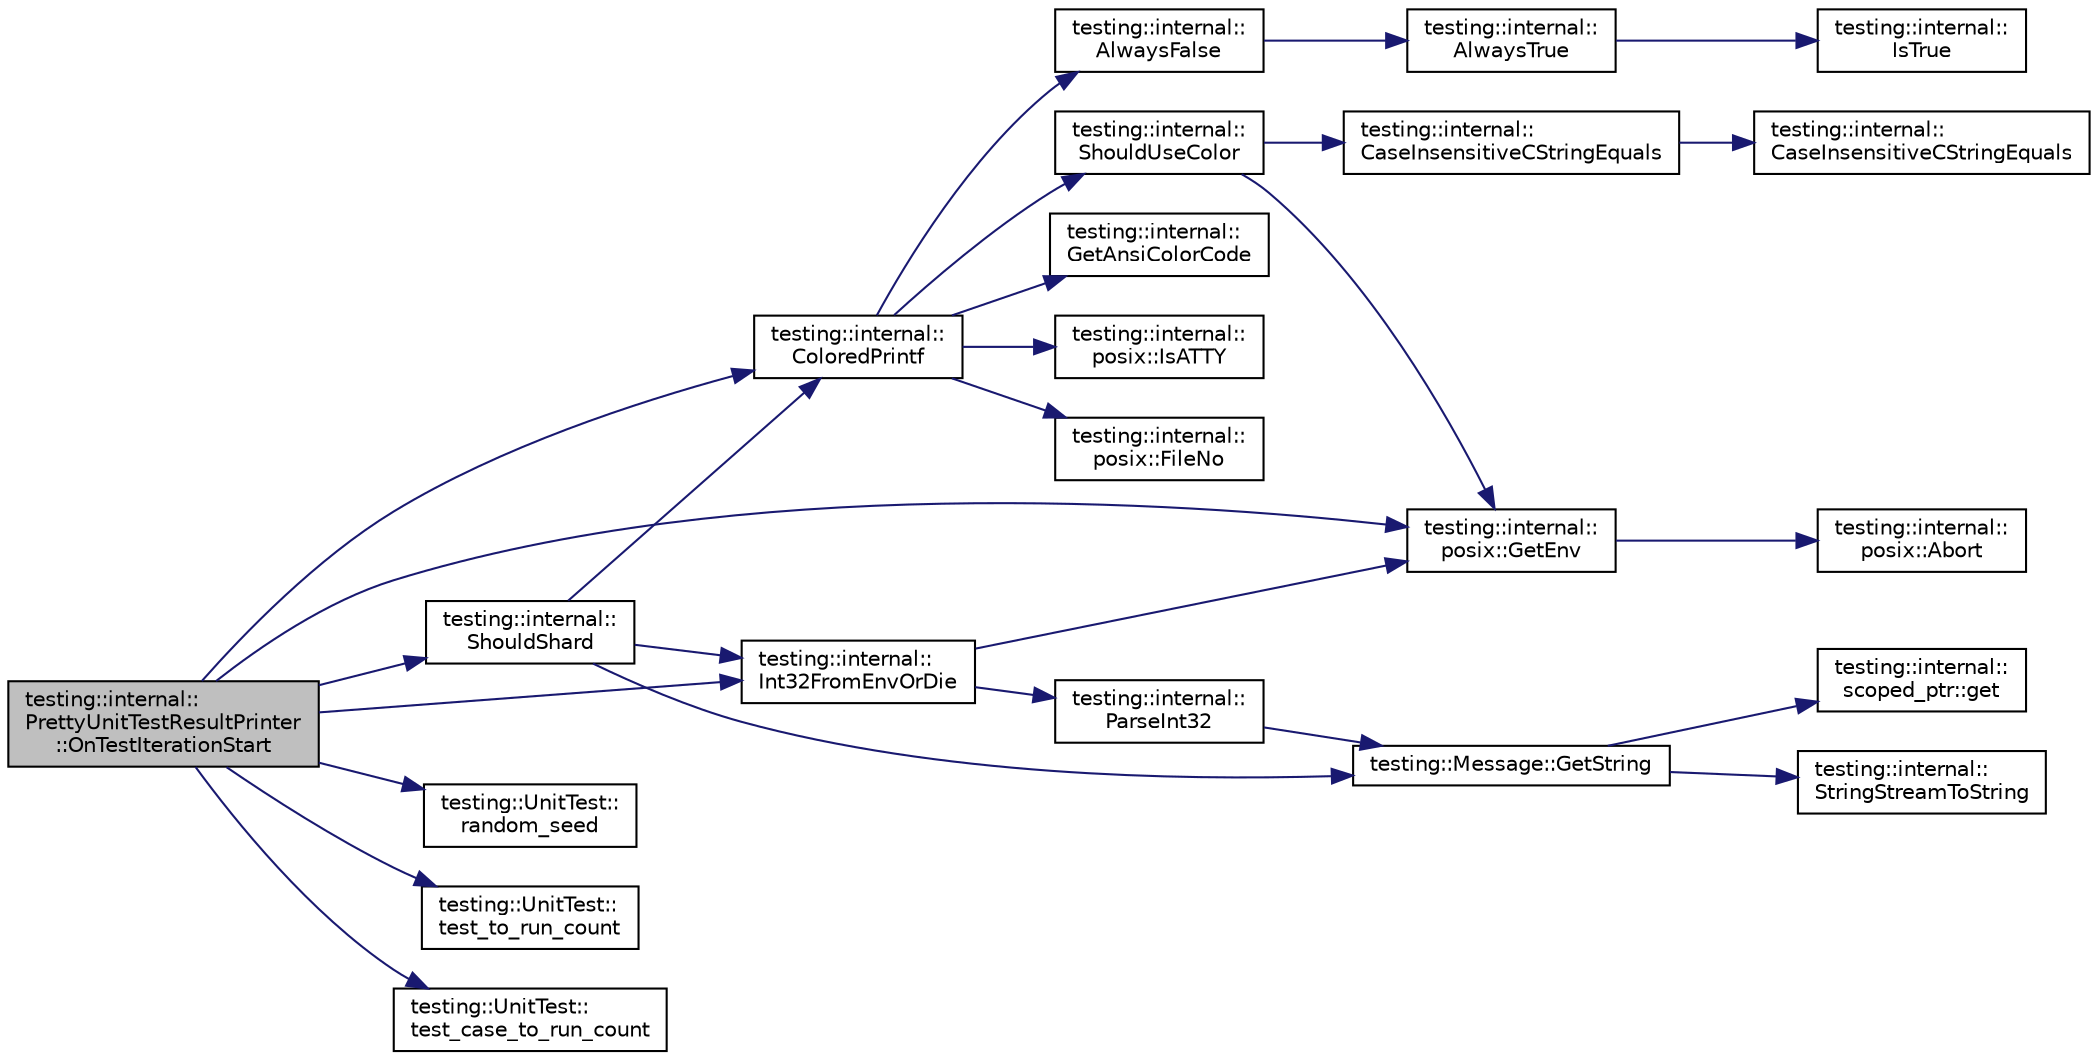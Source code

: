 digraph "testing::internal::PrettyUnitTestResultPrinter::OnTestIterationStart"
{
  edge [fontname="Helvetica",fontsize="10",labelfontname="Helvetica",labelfontsize="10"];
  node [fontname="Helvetica",fontsize="10",shape=record];
  rankdir="LR";
  Node124 [label="testing::internal::\lPrettyUnitTestResultPrinter\l::OnTestIterationStart",height=0.2,width=0.4,color="black", fillcolor="grey75", style="filled", fontcolor="black"];
  Node124 -> Node125 [color="midnightblue",fontsize="10",style="solid",fontname="Helvetica"];
  Node125 [label="testing::internal::\lColoredPrintf",height=0.2,width=0.4,color="black", fillcolor="white", style="filled",URL="$d0/da7/namespacetesting_1_1internal.html#adef3055706176001364e54eb73a87e31"];
  Node125 -> Node126 [color="midnightblue",fontsize="10",style="solid",fontname="Helvetica"];
  Node126 [label="testing::internal::\lAlwaysFalse",height=0.2,width=0.4,color="black", fillcolor="white", style="filled",URL="$d0/da7/namespacetesting_1_1internal.html#a4b24c851ab13569b1b15b3d259b60d2e"];
  Node126 -> Node127 [color="midnightblue",fontsize="10",style="solid",fontname="Helvetica"];
  Node127 [label="testing::internal::\lAlwaysTrue",height=0.2,width=0.4,color="black", fillcolor="white", style="filled",URL="$d0/da7/namespacetesting_1_1internal.html#a922c9da63cd4bf94fc473b9ecac76414"];
  Node127 -> Node128 [color="midnightblue",fontsize="10",style="solid",fontname="Helvetica"];
  Node128 [label="testing::internal::\lIsTrue",height=0.2,width=0.4,color="black", fillcolor="white", style="filled",URL="$d0/da7/namespacetesting_1_1internal.html#a527b9bcc13669b9a16400c8514266254"];
  Node125 -> Node129 [color="midnightblue",fontsize="10",style="solid",fontname="Helvetica"];
  Node129 [label="testing::internal::\lShouldUseColor",height=0.2,width=0.4,color="black", fillcolor="white", style="filled",URL="$d0/da7/namespacetesting_1_1internal.html#ac1db1b4603967a6c4404f31cbbac31a6"];
  Node129 -> Node130 [color="midnightblue",fontsize="10",style="solid",fontname="Helvetica"];
  Node130 [label="testing::internal::\lCaseInsensitiveCStringEquals",height=0.2,width=0.4,color="black", fillcolor="white", style="filled",URL="$d0/da7/namespacetesting_1_1internal.html#aebfd0cd34de52d7973a5b2d03ba848cf"];
  Node130 -> Node131 [color="midnightblue",fontsize="10",style="solid",fontname="Helvetica"];
  Node131 [label="testing::internal::\lCaseInsensitiveCStringEquals",height=0.2,width=0.4,color="black", fillcolor="white", style="filled",URL="$d0/da7/namespacetesting_1_1internal.html#ad5b31f61a3cc5b4226d3560f5b48f4dd"];
  Node129 -> Node132 [color="midnightblue",fontsize="10",style="solid",fontname="Helvetica"];
  Node132 [label="testing::internal::\lposix::GetEnv",height=0.2,width=0.4,color="black", fillcolor="white", style="filled",URL="$d0/d81/namespacetesting_1_1internal_1_1posix.html#a1d5e3da5a27eed25986859fa83cafe95"];
  Node132 -> Node133 [color="midnightblue",fontsize="10",style="solid",fontname="Helvetica"];
  Node133 [label="testing::internal::\lposix::Abort",height=0.2,width=0.4,color="black", fillcolor="white", style="filled",URL="$d0/d81/namespacetesting_1_1internal_1_1posix.html#a69b8278c59359dd6a6f941b4643db9fb"];
  Node125 -> Node134 [color="midnightblue",fontsize="10",style="solid",fontname="Helvetica"];
  Node134 [label="testing::internal::\lposix::IsATTY",height=0.2,width=0.4,color="black", fillcolor="white", style="filled",URL="$d0/d81/namespacetesting_1_1internal_1_1posix.html#a16ebe936b3a8ea462a94191635aedc27"];
  Node125 -> Node135 [color="midnightblue",fontsize="10",style="solid",fontname="Helvetica"];
  Node135 [label="testing::internal::\lposix::FileNo",height=0.2,width=0.4,color="black", fillcolor="white", style="filled",URL="$d0/d81/namespacetesting_1_1internal_1_1posix.html#a3117b067e1f942a2031e666953120ccc"];
  Node125 -> Node136 [color="midnightblue",fontsize="10",style="solid",fontname="Helvetica"];
  Node136 [label="testing::internal::\lGetAnsiColorCode",height=0.2,width=0.4,color="black", fillcolor="white", style="filled",URL="$d0/da7/namespacetesting_1_1internal.html#a0aefb9deb60e90f19c236559837303d8"];
  Node124 -> Node137 [color="midnightblue",fontsize="10",style="solid",fontname="Helvetica"];
  Node137 [label="testing::internal::\lShouldShard",height=0.2,width=0.4,color="black", fillcolor="white", style="filled",URL="$d0/da7/namespacetesting_1_1internal.html#a0fe41657b1d1ab7ec4e37ec07403ee6c"];
  Node137 -> Node138 [color="midnightblue",fontsize="10",style="solid",fontname="Helvetica"];
  Node138 [label="testing::internal::\lInt32FromEnvOrDie",height=0.2,width=0.4,color="black", fillcolor="white", style="filled",URL="$d0/da7/namespacetesting_1_1internal.html#aaa576613655c2f380278c255c3ec5fef"];
  Node138 -> Node132 [color="midnightblue",fontsize="10",style="solid",fontname="Helvetica"];
  Node138 -> Node139 [color="midnightblue",fontsize="10",style="solid",fontname="Helvetica"];
  Node139 [label="testing::internal::\lParseInt32",height=0.2,width=0.4,color="black", fillcolor="white", style="filled",URL="$d0/da7/namespacetesting_1_1internal.html#ac06fc81336a3d80755f4020d34321766"];
  Node139 -> Node140 [color="midnightblue",fontsize="10",style="solid",fontname="Helvetica"];
  Node140 [label="testing::Message::GetString",height=0.2,width=0.4,color="black", fillcolor="white", style="filled",URL="$d2/da9/classtesting_1_1_message.html#a2cdc4df62bdcc9df37651a1cf527704e"];
  Node140 -> Node141 [color="midnightblue",fontsize="10",style="solid",fontname="Helvetica"];
  Node141 [label="testing::internal::\lStringStreamToString",height=0.2,width=0.4,color="black", fillcolor="white", style="filled",URL="$d0/da7/namespacetesting_1_1internal.html#ac0a2b7f69fc829d80a39e925b6417e39"];
  Node140 -> Node142 [color="midnightblue",fontsize="10",style="solid",fontname="Helvetica"];
  Node142 [label="testing::internal::\lscoped_ptr::get",height=0.2,width=0.4,color="black", fillcolor="white", style="filled",URL="$de/d6a/classtesting_1_1internal_1_1scoped__ptr.html#aa5984291e12453f1e81b7676d1fa26fd"];
  Node137 -> Node125 [color="midnightblue",fontsize="10",style="solid",fontname="Helvetica"];
  Node137 -> Node140 [color="midnightblue",fontsize="10",style="solid",fontname="Helvetica"];
  Node124 -> Node138 [color="midnightblue",fontsize="10",style="solid",fontname="Helvetica"];
  Node124 -> Node132 [color="midnightblue",fontsize="10",style="solid",fontname="Helvetica"];
  Node124 -> Node143 [color="midnightblue",fontsize="10",style="solid",fontname="Helvetica"];
  Node143 [label="testing::UnitTest::\lrandom_seed",height=0.2,width=0.4,color="black", fillcolor="white", style="filled",URL="$d7/d47/classtesting_1_1_unit_test.html#adddc090a06f2d3a0e68f3762ee262688"];
  Node124 -> Node144 [color="midnightblue",fontsize="10",style="solid",fontname="Helvetica"];
  Node144 [label="testing::UnitTest::\ltest_to_run_count",height=0.2,width=0.4,color="black", fillcolor="white", style="filled",URL="$d7/d47/classtesting_1_1_unit_test.html#a461f46b2976f135d2a65e8d3def746e9"];
  Node124 -> Node145 [color="midnightblue",fontsize="10",style="solid",fontname="Helvetica"];
  Node145 [label="testing::UnitTest::\ltest_case_to_run_count",height=0.2,width=0.4,color="black", fillcolor="white", style="filled",URL="$d7/d47/classtesting_1_1_unit_test.html#a965248fbe72f9fede5de921b6666943b"];
}
